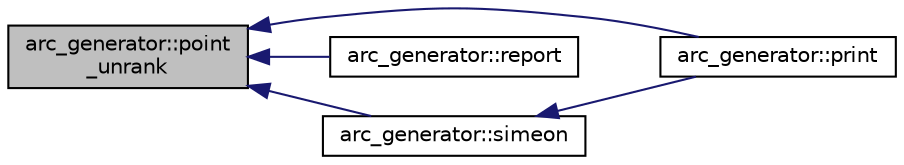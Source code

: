 digraph "arc_generator::point_unrank"
{
  edge [fontname="Helvetica",fontsize="10",labelfontname="Helvetica",labelfontsize="10"];
  node [fontname="Helvetica",fontsize="10",shape=record];
  rankdir="LR";
  Node2620 [label="arc_generator::point\l_unrank",height=0.2,width=0.4,color="black", fillcolor="grey75", style="filled", fontcolor="black"];
  Node2620 -> Node2621 [dir="back",color="midnightblue",fontsize="10",style="solid",fontname="Helvetica"];
  Node2621 [label="arc_generator::print",height=0.2,width=0.4,color="black", fillcolor="white", style="filled",URL="$d4/d21/classarc__generator.html#a4ae2e25ba85a60fb2a90a7b4f52675f7"];
  Node2620 -> Node2622 [dir="back",color="midnightblue",fontsize="10",style="solid",fontname="Helvetica"];
  Node2622 [label="arc_generator::report",height=0.2,width=0.4,color="black", fillcolor="white", style="filled",URL="$d4/d21/classarc__generator.html#a650f715bb3eec8fd1057e07e5b384f9a"];
  Node2620 -> Node2623 [dir="back",color="midnightblue",fontsize="10",style="solid",fontname="Helvetica"];
  Node2623 [label="arc_generator::simeon",height=0.2,width=0.4,color="black", fillcolor="white", style="filled",URL="$d4/d21/classarc__generator.html#a70e7c17292bbb3b63c12cc2512e45aba"];
  Node2623 -> Node2621 [dir="back",color="midnightblue",fontsize="10",style="solid",fontname="Helvetica"];
}
